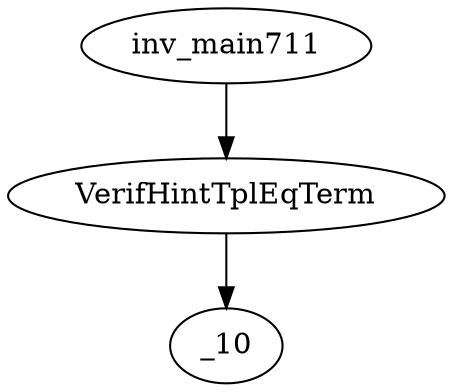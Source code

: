 digraph dag {
0 [label="inv_main711"];
1 [label="VerifHintTplEqTerm"];
2 [label="_10"];
0->1
1 -> 2
}

